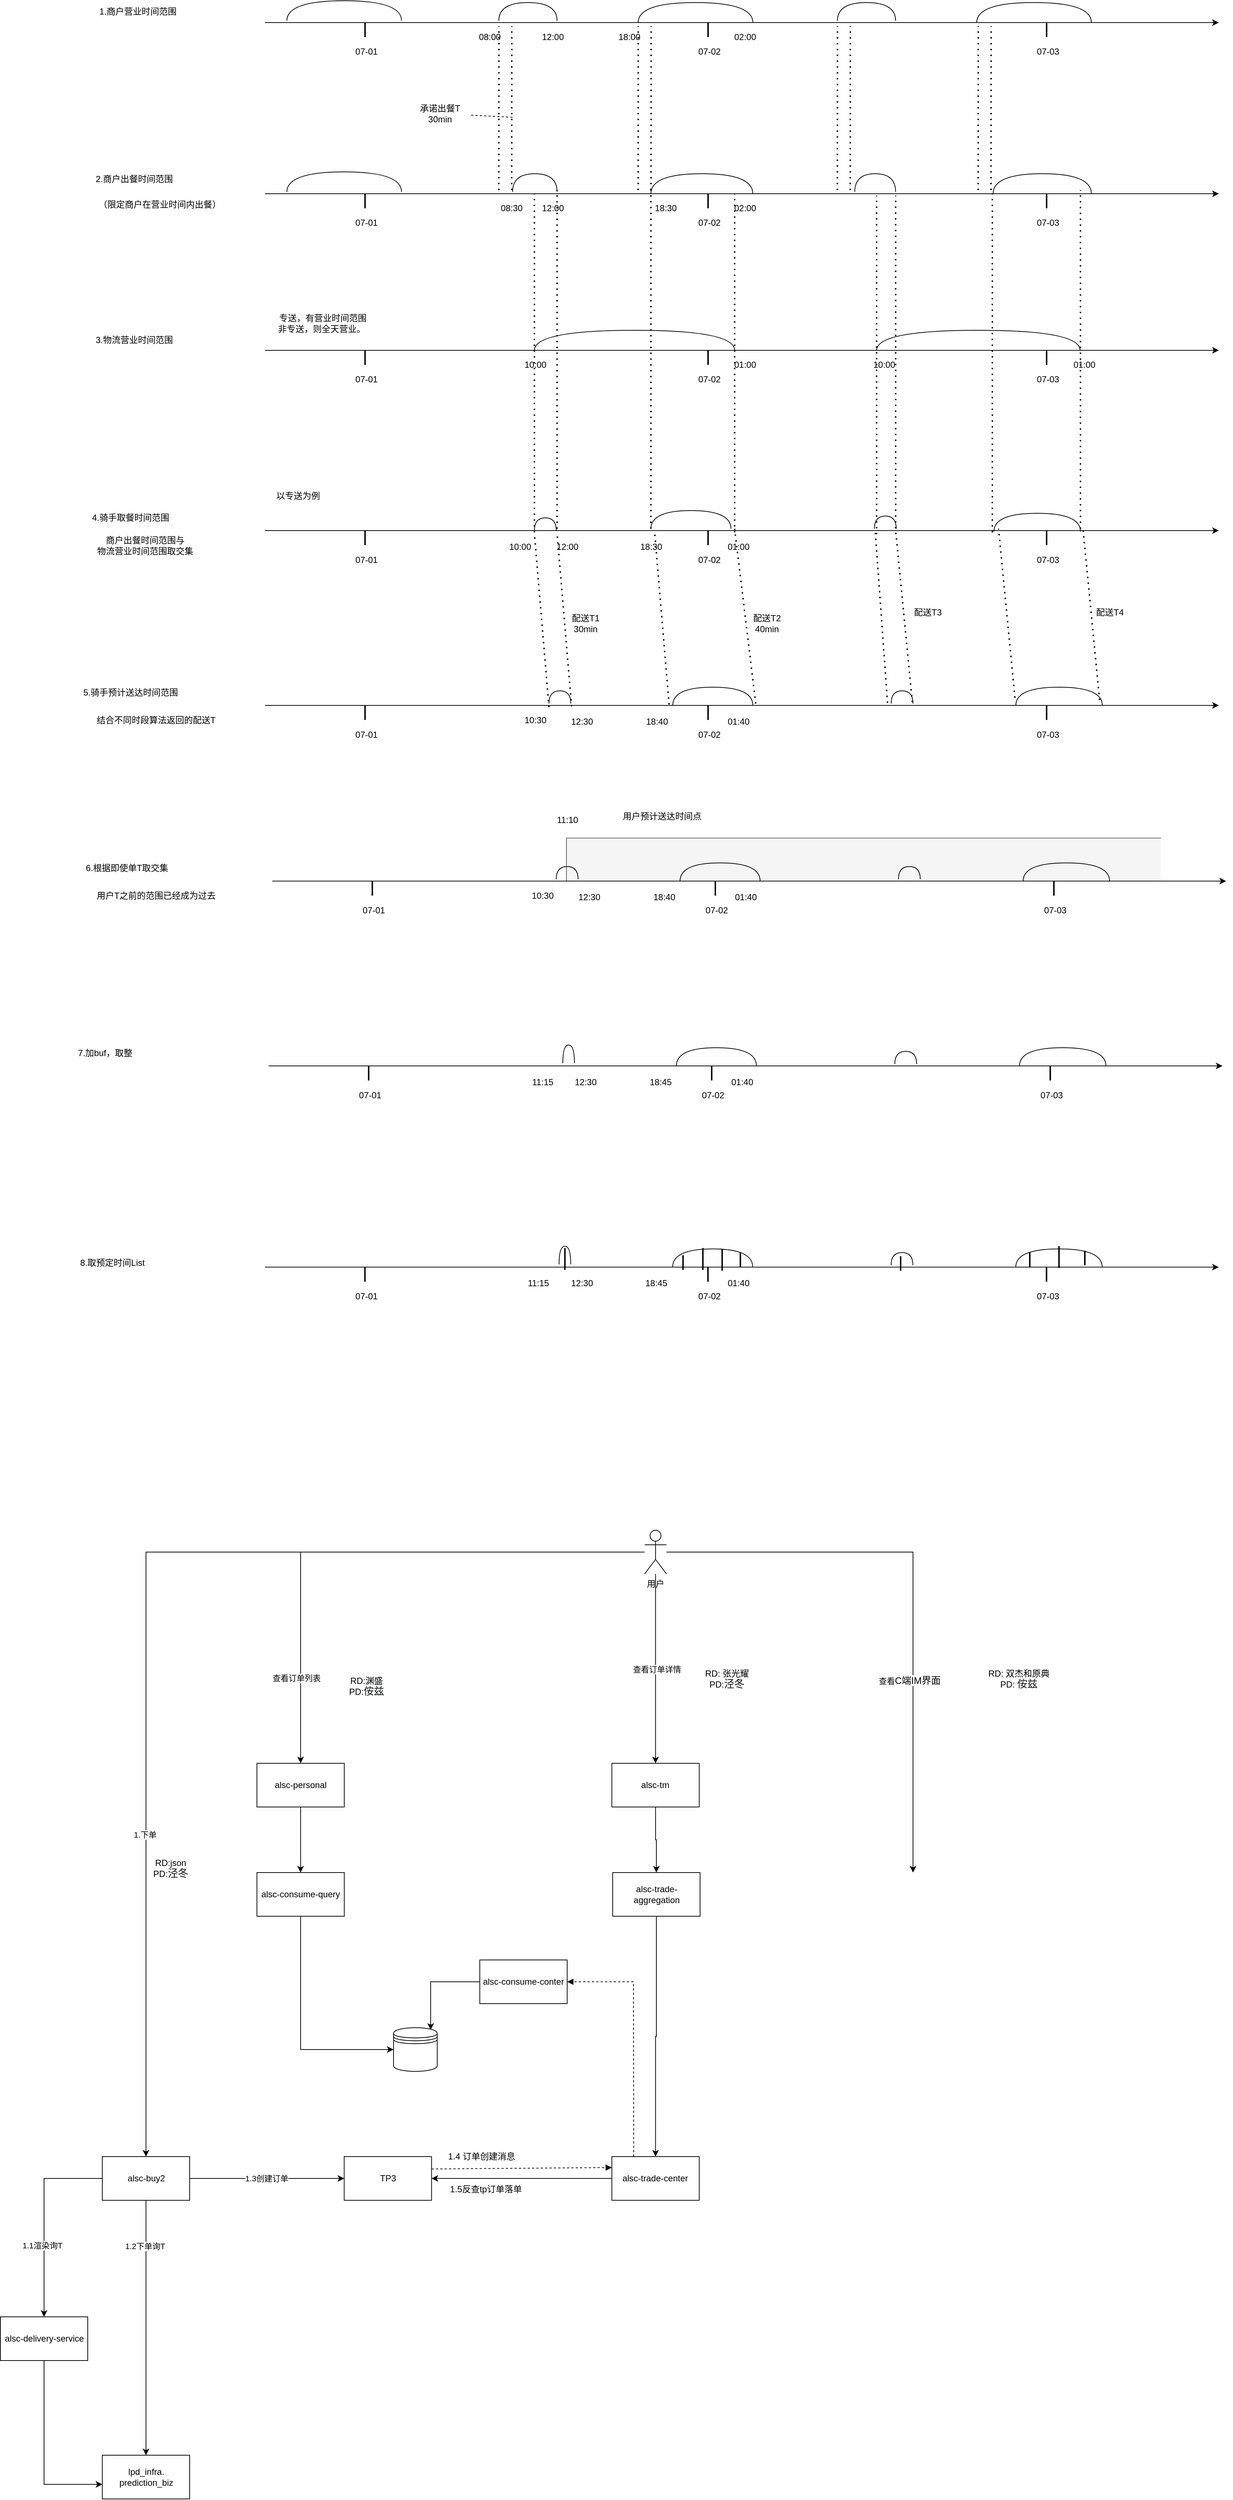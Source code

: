 <mxfile version="20.1.3" type="github">
  <diagram id="dV-8XggYrdHnV9W1wqsp" name="第 1 页">
    <mxGraphModel dx="5432" dy="-10187" grid="1" gridSize="10" guides="1" tooltips="1" connect="1" arrows="1" fold="1" page="1" pageScale="1" pageWidth="827" pageHeight="1169" math="0" shadow="0">
      <root>
        <mxCell id="0" />
        <mxCell id="1" parent="0" />
        <mxCell id="xM2cL--7wDsP8WBkhmkB-135" value="" style="shape=partialRectangle;whiteSpace=wrap;html=1;bottom=0;right=0;fillColor=#f5f5f5;strokeColor=#666666;fontColor=#333333;" parent="1" vertex="1">
          <mxGeometry x="-1356" y="13249.75" width="816" height="59" as="geometry" />
        </mxCell>
        <mxCell id="xM2cL--7wDsP8WBkhmkB-1" value="" style="endArrow=classic;html=1;rounded=0;" parent="1" edge="1">
          <mxGeometry width="50" height="50" relative="1" as="geometry">
            <mxPoint x="-1770.0" y="12130.0" as="sourcePoint" />
            <mxPoint x="-460" y="12130.0" as="targetPoint" />
          </mxGeometry>
        </mxCell>
        <mxCell id="xM2cL--7wDsP8WBkhmkB-2" value="" style="shape=requiredInterface;html=1;verticalLabelPosition=bottom;sketch=0;direction=north;" parent="1" vertex="1">
          <mxGeometry x="-792.5" y="12102.5" width="157.5" height="27.5" as="geometry" />
        </mxCell>
        <mxCell id="xM2cL--7wDsP8WBkhmkB-3" value="" style="shape=requiredInterface;html=1;verticalLabelPosition=bottom;sketch=0;direction=north;" parent="1" vertex="1">
          <mxGeometry x="-983.87" y="12102.5" width="80" height="25" as="geometry" />
        </mxCell>
        <mxCell id="xM2cL--7wDsP8WBkhmkB-4" value="" style="line;strokeWidth=2;direction=south;html=1;" parent="1" vertex="1">
          <mxGeometry x="-701.5" y="12130" width="10" height="20" as="geometry" />
        </mxCell>
        <mxCell id="xM2cL--7wDsP8WBkhmkB-5" value="07-03" style="text;html=1;align=center;verticalAlign=middle;resizable=0;points=[];autosize=1;strokeColor=none;fillColor=none;" parent="1" vertex="1">
          <mxGeometry x="-720" y="12160" width="50" height="20" as="geometry" />
        </mxCell>
        <mxCell id="xM2cL--7wDsP8WBkhmkB-6" value="1.商户营业时间范围" style="text;html=1;align=center;verticalAlign=middle;resizable=0;points=[];autosize=1;strokeColor=none;fillColor=none;" parent="1" vertex="1">
          <mxGeometry x="-2020" y="12105" width="150" height="20" as="geometry" />
        </mxCell>
        <mxCell id="xM2cL--7wDsP8WBkhmkB-7" value="" style="shape=requiredInterface;html=1;verticalLabelPosition=bottom;sketch=0;direction=north;" parent="1" vertex="1">
          <mxGeometry x="-1257.5" y="12102.5" width="157.5" height="27.5" as="geometry" />
        </mxCell>
        <mxCell id="xM2cL--7wDsP8WBkhmkB-8" value="" style="shape=requiredInterface;html=1;verticalLabelPosition=bottom;sketch=0;direction=north;" parent="1" vertex="1">
          <mxGeometry x="-1448.87" y="12102.5" width="80" height="25" as="geometry" />
        </mxCell>
        <mxCell id="xM2cL--7wDsP8WBkhmkB-9" value="" style="line;strokeWidth=2;direction=south;html=1;" parent="1" vertex="1">
          <mxGeometry x="-1166.5" y="12130" width="10" height="20" as="geometry" />
        </mxCell>
        <mxCell id="xM2cL--7wDsP8WBkhmkB-10" value="07-02" style="text;html=1;align=center;verticalAlign=middle;resizable=0;points=[];autosize=1;strokeColor=none;fillColor=none;" parent="1" vertex="1">
          <mxGeometry x="-1185" y="12160" width="50" height="20" as="geometry" />
        </mxCell>
        <mxCell id="xM2cL--7wDsP8WBkhmkB-11" value="" style="line;strokeWidth=2;direction=south;html=1;" parent="1" vertex="1">
          <mxGeometry x="-1637.63" y="12130" width="10" height="20" as="geometry" />
        </mxCell>
        <mxCell id="xM2cL--7wDsP8WBkhmkB-12" value="07-01" style="text;html=1;align=center;verticalAlign=middle;resizable=0;points=[];autosize=1;strokeColor=none;fillColor=none;" parent="1" vertex="1">
          <mxGeometry x="-1656.13" y="12160" width="50" height="20" as="geometry" />
        </mxCell>
        <mxCell id="xM2cL--7wDsP8WBkhmkB-13" value="" style="shape=requiredInterface;html=1;verticalLabelPosition=bottom;sketch=0;direction=north;" parent="1" vertex="1">
          <mxGeometry x="-1740" y="12100" width="157.5" height="27.5" as="geometry" />
        </mxCell>
        <mxCell id="xM2cL--7wDsP8WBkhmkB-14" value="08:00&amp;nbsp;" style="text;html=1;align=center;verticalAlign=middle;resizable=0;points=[];autosize=1;strokeColor=none;fillColor=none;" parent="1" vertex="1">
          <mxGeometry x="-1490" y="12140" width="60" height="20" as="geometry" />
        </mxCell>
        <mxCell id="xM2cL--7wDsP8WBkhmkB-15" value="12:00" style="text;html=1;align=center;verticalAlign=middle;resizable=0;points=[];autosize=1;strokeColor=none;fillColor=none;" parent="1" vertex="1">
          <mxGeometry x="-1400" y="12140" width="50" height="20" as="geometry" />
        </mxCell>
        <mxCell id="xM2cL--7wDsP8WBkhmkB-16" value="18:00" style="text;html=1;align=center;verticalAlign=middle;resizable=0;points=[];autosize=1;strokeColor=none;fillColor=none;" parent="1" vertex="1">
          <mxGeometry x="-1295" y="12140" width="50" height="20" as="geometry" />
        </mxCell>
        <mxCell id="xM2cL--7wDsP8WBkhmkB-17" value="02:00" style="text;html=1;align=center;verticalAlign=middle;resizable=0;points=[];autosize=1;strokeColor=none;fillColor=none;" parent="1" vertex="1">
          <mxGeometry x="-1136.5" y="12140" width="50" height="20" as="geometry" />
        </mxCell>
        <mxCell id="xM2cL--7wDsP8WBkhmkB-18" value="" style="endArrow=classic;html=1;rounded=0;" parent="1" edge="1">
          <mxGeometry width="50" height="50" relative="1" as="geometry">
            <mxPoint x="-1770.0" y="12365.0" as="sourcePoint" />
            <mxPoint x="-460" y="12365.0" as="targetPoint" />
          </mxGeometry>
        </mxCell>
        <mxCell id="xM2cL--7wDsP8WBkhmkB-19" value="" style="shape=requiredInterface;html=1;verticalLabelPosition=bottom;sketch=0;direction=north;" parent="1" vertex="1">
          <mxGeometry x="-770" y="12337.5" width="135" height="27.5" as="geometry" />
        </mxCell>
        <mxCell id="xM2cL--7wDsP8WBkhmkB-20" value="" style="shape=requiredInterface;html=1;verticalLabelPosition=bottom;sketch=0;direction=north;" parent="1" vertex="1">
          <mxGeometry x="-960" y="12337.5" width="56.13" height="25" as="geometry" />
        </mxCell>
        <mxCell id="xM2cL--7wDsP8WBkhmkB-21" value="" style="line;strokeWidth=2;direction=south;html=1;" parent="1" vertex="1">
          <mxGeometry x="-701.5" y="12365" width="10" height="20" as="geometry" />
        </mxCell>
        <mxCell id="xM2cL--7wDsP8WBkhmkB-22" value="07-03" style="text;html=1;align=center;verticalAlign=middle;resizable=0;points=[];autosize=1;strokeColor=none;fillColor=none;" parent="1" vertex="1">
          <mxGeometry x="-720" y="12395" width="50" height="20" as="geometry" />
        </mxCell>
        <mxCell id="xM2cL--7wDsP8WBkhmkB-23" value="2.商户出餐时间范围&lt;br&gt;" style="text;html=1;align=center;verticalAlign=middle;resizable=0;points=[];autosize=1;strokeColor=none;fillColor=none;" parent="1" vertex="1">
          <mxGeometry x="-2025" y="12335" width="150" height="20" as="geometry" />
        </mxCell>
        <mxCell id="xM2cL--7wDsP8WBkhmkB-24" value="" style="shape=requiredInterface;html=1;verticalLabelPosition=bottom;sketch=0;direction=north;" parent="1" vertex="1">
          <mxGeometry x="-1240" y="12337.5" width="140" height="27.5" as="geometry" />
        </mxCell>
        <mxCell id="xM2cL--7wDsP8WBkhmkB-25" value="" style="shape=requiredInterface;html=1;verticalLabelPosition=bottom;sketch=0;direction=north;" parent="1" vertex="1">
          <mxGeometry x="-1430" y="12337.5" width="61.13" height="25" as="geometry" />
        </mxCell>
        <mxCell id="xM2cL--7wDsP8WBkhmkB-26" value="" style="line;strokeWidth=2;direction=south;html=1;" parent="1" vertex="1">
          <mxGeometry x="-1166.5" y="12365" width="10" height="20" as="geometry" />
        </mxCell>
        <mxCell id="xM2cL--7wDsP8WBkhmkB-27" value="07-02" style="text;html=1;align=center;verticalAlign=middle;resizable=0;points=[];autosize=1;strokeColor=none;fillColor=none;" parent="1" vertex="1">
          <mxGeometry x="-1185" y="12395" width="50" height="20" as="geometry" />
        </mxCell>
        <mxCell id="xM2cL--7wDsP8WBkhmkB-28" value="" style="line;strokeWidth=2;direction=south;html=1;" parent="1" vertex="1">
          <mxGeometry x="-1637.63" y="12365" width="10" height="20" as="geometry" />
        </mxCell>
        <mxCell id="xM2cL--7wDsP8WBkhmkB-29" value="07-01" style="text;html=1;align=center;verticalAlign=middle;resizable=0;points=[];autosize=1;strokeColor=none;fillColor=none;" parent="1" vertex="1">
          <mxGeometry x="-1656.13" y="12395" width="50" height="20" as="geometry" />
        </mxCell>
        <mxCell id="xM2cL--7wDsP8WBkhmkB-30" value="" style="shape=requiredInterface;html=1;verticalLabelPosition=bottom;sketch=0;direction=north;" parent="1" vertex="1">
          <mxGeometry x="-1740" y="12335" width="157.5" height="27.5" as="geometry" />
        </mxCell>
        <mxCell id="xM2cL--7wDsP8WBkhmkB-31" value="08:30&amp;nbsp;" style="text;html=1;align=center;verticalAlign=middle;resizable=0;points=[];autosize=1;strokeColor=none;fillColor=none;" parent="1" vertex="1">
          <mxGeometry x="-1460" y="12375" width="60" height="20" as="geometry" />
        </mxCell>
        <mxCell id="xM2cL--7wDsP8WBkhmkB-32" value="12:00" style="text;html=1;align=center;verticalAlign=middle;resizable=0;points=[];autosize=1;strokeColor=none;fillColor=none;" parent="1" vertex="1">
          <mxGeometry x="-1400" y="12375" width="50" height="20" as="geometry" />
        </mxCell>
        <mxCell id="xM2cL--7wDsP8WBkhmkB-33" value="18:30" style="text;html=1;align=center;verticalAlign=middle;resizable=0;points=[];autosize=1;strokeColor=none;fillColor=none;" parent="1" vertex="1">
          <mxGeometry x="-1245" y="12375" width="50" height="20" as="geometry" />
        </mxCell>
        <mxCell id="xM2cL--7wDsP8WBkhmkB-34" value="02:00" style="text;html=1;align=center;verticalAlign=middle;resizable=0;points=[];autosize=1;strokeColor=none;fillColor=none;" parent="1" vertex="1">
          <mxGeometry x="-1136.5" y="12375" width="50" height="20" as="geometry" />
        </mxCell>
        <mxCell id="xM2cL--7wDsP8WBkhmkB-35" value="" style="endArrow=none;dashed=1;html=1;dashPattern=1 3;strokeWidth=2;rounded=0;" parent="1" edge="1">
          <mxGeometry width="50" height="50" relative="1" as="geometry">
            <mxPoint x="-1257.5" y="12360.0" as="sourcePoint" />
            <mxPoint x="-1257.37" y="12135.0" as="targetPoint" />
          </mxGeometry>
        </mxCell>
        <mxCell id="xM2cL--7wDsP8WBkhmkB-36" value="" style="endArrow=none;dashed=1;html=1;dashPattern=1 3;strokeWidth=2;rounded=0;" parent="1" edge="1">
          <mxGeometry width="50" height="50" relative="1" as="geometry">
            <mxPoint x="-1239.83" y="12360.0" as="sourcePoint" />
            <mxPoint x="-1239.7" y="12135.0" as="targetPoint" />
          </mxGeometry>
        </mxCell>
        <mxCell id="xM2cL--7wDsP8WBkhmkB-37" value="" style="endArrow=none;dashed=1;html=1;dashPattern=1 3;strokeWidth=2;rounded=0;" parent="1" edge="1">
          <mxGeometry width="50" height="50" relative="1" as="geometry">
            <mxPoint x="-1448.87" y="12360.0" as="sourcePoint" />
            <mxPoint x="-1448.74" y="12135.0" as="targetPoint" />
          </mxGeometry>
        </mxCell>
        <mxCell id="xM2cL--7wDsP8WBkhmkB-38" value="" style="endArrow=none;dashed=1;html=1;dashPattern=1 3;strokeWidth=2;rounded=0;" parent="1" edge="1">
          <mxGeometry width="50" height="50" relative="1" as="geometry">
            <mxPoint x="-1431.2" y="12360.0" as="sourcePoint" />
            <mxPoint x="-1431.07" y="12135.0" as="targetPoint" />
          </mxGeometry>
        </mxCell>
        <mxCell id="xM2cL--7wDsP8WBkhmkB-39" value="" style="endArrow=none;dashed=1;html=1;dashPattern=1 3;strokeWidth=2;rounded=0;" parent="1" edge="1">
          <mxGeometry width="50" height="50" relative="1" as="geometry">
            <mxPoint x="-983.87" y="12360.0" as="sourcePoint" />
            <mxPoint x="-983.74" y="12135.0" as="targetPoint" />
          </mxGeometry>
        </mxCell>
        <mxCell id="xM2cL--7wDsP8WBkhmkB-40" value="" style="endArrow=none;dashed=1;html=1;dashPattern=1 3;strokeWidth=2;rounded=0;" parent="1" edge="1">
          <mxGeometry width="50" height="50" relative="1" as="geometry">
            <mxPoint x="-966.2" y="12360.0" as="sourcePoint" />
            <mxPoint x="-966.07" y="12135.0" as="targetPoint" />
          </mxGeometry>
        </mxCell>
        <mxCell id="xM2cL--7wDsP8WBkhmkB-41" value="" style="endArrow=none;dashed=1;html=1;dashPattern=1 3;strokeWidth=2;rounded=0;" parent="1" edge="1">
          <mxGeometry width="50" height="50" relative="1" as="geometry">
            <mxPoint x="-790.5" y="12360.0" as="sourcePoint" />
            <mxPoint x="-790.37" y="12135.0" as="targetPoint" />
          </mxGeometry>
        </mxCell>
        <mxCell id="xM2cL--7wDsP8WBkhmkB-42" value="" style="endArrow=none;dashed=1;html=1;dashPattern=1 3;strokeWidth=2;rounded=0;" parent="1" edge="1">
          <mxGeometry width="50" height="50" relative="1" as="geometry">
            <mxPoint x="-772.83" y="12360.0" as="sourcePoint" />
            <mxPoint x="-772.7" y="12135.0" as="targetPoint" />
          </mxGeometry>
        </mxCell>
        <mxCell id="xM2cL--7wDsP8WBkhmkB-43" value="承诺出餐T&lt;br&gt;30min" style="text;html=1;align=center;verticalAlign=middle;resizable=0;points=[];autosize=1;strokeColor=none;fillColor=none;" parent="1" vertex="1">
          <mxGeometry x="-1570" y="12240" width="80" height="30" as="geometry" />
        </mxCell>
        <mxCell id="xM2cL--7wDsP8WBkhmkB-44" value="" style="endArrow=none;dashed=1;html=1;rounded=0;" parent="1" target="xM2cL--7wDsP8WBkhmkB-43" edge="1">
          <mxGeometry width="50" height="50" relative="1" as="geometry">
            <mxPoint x="-1430" y="12260.0" as="sourcePoint" />
            <mxPoint x="-1310" y="11930" as="targetPoint" />
          </mxGeometry>
        </mxCell>
        <mxCell id="xM2cL--7wDsP8WBkhmkB-45" value="" style="endArrow=classic;html=1;rounded=0;" parent="1" edge="1">
          <mxGeometry width="50" height="50" relative="1" as="geometry">
            <mxPoint x="-1770.0" y="12580.0" as="sourcePoint" />
            <mxPoint x="-460" y="12580.0" as="targetPoint" />
          </mxGeometry>
        </mxCell>
        <mxCell id="xM2cL--7wDsP8WBkhmkB-46" value="" style="shape=requiredInterface;html=1;verticalLabelPosition=bottom;sketch=0;direction=north;" parent="1" vertex="1">
          <mxGeometry x="-1400" y="12552.5" width="275" height="27.5" as="geometry" />
        </mxCell>
        <mxCell id="xM2cL--7wDsP8WBkhmkB-47" value="" style="line;strokeWidth=2;direction=south;html=1;" parent="1" vertex="1">
          <mxGeometry x="-701.5" y="12580" width="10" height="20" as="geometry" />
        </mxCell>
        <mxCell id="xM2cL--7wDsP8WBkhmkB-48" value="07-03" style="text;html=1;align=center;verticalAlign=middle;resizable=0;points=[];autosize=1;strokeColor=none;fillColor=none;" parent="1" vertex="1">
          <mxGeometry x="-720" y="12610" width="50" height="20" as="geometry" />
        </mxCell>
        <mxCell id="xM2cL--7wDsP8WBkhmkB-49" value="3.物流营业时间范围" style="text;html=1;align=center;verticalAlign=middle;resizable=0;points=[];autosize=1;strokeColor=none;fillColor=none;" parent="1" vertex="1">
          <mxGeometry x="-2025" y="12556.25" width="150" height="20" as="geometry" />
        </mxCell>
        <mxCell id="xM2cL--7wDsP8WBkhmkB-50" value="" style="line;strokeWidth=2;direction=south;html=1;" parent="1" vertex="1">
          <mxGeometry x="-1166.5" y="12580" width="10" height="20" as="geometry" />
        </mxCell>
        <mxCell id="xM2cL--7wDsP8WBkhmkB-51" value="07-02" style="text;html=1;align=center;verticalAlign=middle;resizable=0;points=[];autosize=1;strokeColor=none;fillColor=none;" parent="1" vertex="1">
          <mxGeometry x="-1185" y="12610" width="50" height="20" as="geometry" />
        </mxCell>
        <mxCell id="xM2cL--7wDsP8WBkhmkB-52" value="" style="line;strokeWidth=2;direction=south;html=1;" parent="1" vertex="1">
          <mxGeometry x="-1637.63" y="12580" width="10" height="20" as="geometry" />
        </mxCell>
        <mxCell id="xM2cL--7wDsP8WBkhmkB-53" value="07-01" style="text;html=1;align=center;verticalAlign=middle;resizable=0;points=[];autosize=1;strokeColor=none;fillColor=none;" parent="1" vertex="1">
          <mxGeometry x="-1656.13" y="12610" width="50" height="20" as="geometry" />
        </mxCell>
        <mxCell id="xM2cL--7wDsP8WBkhmkB-54" value="10:00" style="text;html=1;align=center;verticalAlign=middle;resizable=0;points=[];autosize=1;strokeColor=none;fillColor=none;" parent="1" vertex="1">
          <mxGeometry x="-1424.43" y="12590" width="50" height="20" as="geometry" />
        </mxCell>
        <mxCell id="xM2cL--7wDsP8WBkhmkB-55" value="01:00" style="text;html=1;align=center;verticalAlign=middle;resizable=0;points=[];autosize=1;strokeColor=none;fillColor=none;" parent="1" vertex="1">
          <mxGeometry x="-1136.5" y="12590" width="50" height="20" as="geometry" />
        </mxCell>
        <mxCell id="xM2cL--7wDsP8WBkhmkB-56" value="" style="shape=requiredInterface;html=1;verticalLabelPosition=bottom;sketch=0;direction=north;" parent="1" vertex="1">
          <mxGeometry x="-930" y="12552.5" width="279.5" height="27.5" as="geometry" />
        </mxCell>
        <mxCell id="xM2cL--7wDsP8WBkhmkB-57" value="10:00" style="text;html=1;align=center;verticalAlign=middle;resizable=0;points=[];autosize=1;strokeColor=none;fillColor=none;" parent="1" vertex="1">
          <mxGeometry x="-945" y="12590" width="50" height="20" as="geometry" />
        </mxCell>
        <mxCell id="xM2cL--7wDsP8WBkhmkB-58" value="01:00" style="text;html=1;align=center;verticalAlign=middle;resizable=0;points=[];autosize=1;strokeColor=none;fillColor=none;" parent="1" vertex="1">
          <mxGeometry x="-670" y="12590" width="50" height="20" as="geometry" />
        </mxCell>
        <mxCell id="xM2cL--7wDsP8WBkhmkB-59" value="专送，有营业时间范围&lt;br&gt;非专送，则全天营业。&amp;nbsp;" style="text;html=1;align=center;verticalAlign=middle;resizable=0;points=[];autosize=1;strokeColor=none;fillColor=none;" parent="1" vertex="1">
          <mxGeometry x="-1776.13" y="12527.5" width="170" height="30" as="geometry" />
        </mxCell>
        <mxCell id="xM2cL--7wDsP8WBkhmkB-60" value="" style="endArrow=classic;html=1;rounded=0;" parent="1" edge="1">
          <mxGeometry width="50" height="50" relative="1" as="geometry">
            <mxPoint x="-1770.0" y="12827.5" as="sourcePoint" />
            <mxPoint x="-460" y="12827.5" as="targetPoint" />
          </mxGeometry>
        </mxCell>
        <mxCell id="xM2cL--7wDsP8WBkhmkB-61" value="" style="line;strokeWidth=2;direction=south;html=1;" parent="1" vertex="1">
          <mxGeometry x="-701.5" y="12827.5" width="10" height="20" as="geometry" />
        </mxCell>
        <mxCell id="xM2cL--7wDsP8WBkhmkB-62" value="07-03" style="text;html=1;align=center;verticalAlign=middle;resizable=0;points=[];autosize=1;strokeColor=none;fillColor=none;" parent="1" vertex="1">
          <mxGeometry x="-720" y="12857.5" width="50" height="20" as="geometry" />
        </mxCell>
        <mxCell id="xM2cL--7wDsP8WBkhmkB-63" value="" style="line;strokeWidth=2;direction=south;html=1;" parent="1" vertex="1">
          <mxGeometry x="-1166.5" y="12827.5" width="10" height="20" as="geometry" />
        </mxCell>
        <mxCell id="xM2cL--7wDsP8WBkhmkB-64" value="07-02" style="text;html=1;align=center;verticalAlign=middle;resizable=0;points=[];autosize=1;strokeColor=none;fillColor=none;" parent="1" vertex="1">
          <mxGeometry x="-1185" y="12857.5" width="50" height="20" as="geometry" />
        </mxCell>
        <mxCell id="xM2cL--7wDsP8WBkhmkB-65" value="" style="line;strokeWidth=2;direction=south;html=1;" parent="1" vertex="1">
          <mxGeometry x="-1637.63" y="12827.5" width="10" height="20" as="geometry" />
        </mxCell>
        <mxCell id="xM2cL--7wDsP8WBkhmkB-66" value="07-01" style="text;html=1;align=center;verticalAlign=middle;resizable=0;points=[];autosize=1;strokeColor=none;fillColor=none;" parent="1" vertex="1">
          <mxGeometry x="-1656.13" y="12857.5" width="50" height="20" as="geometry" />
        </mxCell>
        <mxCell id="xM2cL--7wDsP8WBkhmkB-67" value="4.骑手取餐时间范围" style="text;html=1;align=center;verticalAlign=middle;resizable=0;points=[];autosize=1;strokeColor=none;fillColor=none;" parent="1" vertex="1">
          <mxGeometry x="-2030" y="12800" width="150" height="20" as="geometry" />
        </mxCell>
        <mxCell id="xM2cL--7wDsP8WBkhmkB-68" value="（限定商户在营业时间内出餐）" style="text;html=1;align=center;verticalAlign=middle;resizable=0;points=[];autosize=1;strokeColor=none;fillColor=none;" parent="1" vertex="1">
          <mxGeometry x="-2030" y="12370" width="230" height="20" as="geometry" />
        </mxCell>
        <mxCell id="xM2cL--7wDsP8WBkhmkB-69" value="以专送为例" style="text;html=1;align=center;verticalAlign=middle;resizable=0;points=[];autosize=1;strokeColor=none;fillColor=none;" parent="1" vertex="1">
          <mxGeometry x="-1770.13" y="12770" width="90" height="20" as="geometry" />
        </mxCell>
        <mxCell id="xM2cL--7wDsP8WBkhmkB-70" value="" style="endArrow=none;dashed=1;html=1;dashPattern=1 3;strokeWidth=2;rounded=0;" parent="1" edge="1">
          <mxGeometry width="50" height="50" relative="1" as="geometry">
            <mxPoint x="-1400" y="12830.0" as="sourcePoint" />
            <mxPoint x="-1400" y="12365.0" as="targetPoint" />
          </mxGeometry>
        </mxCell>
        <mxCell id="xM2cL--7wDsP8WBkhmkB-71" value="" style="endArrow=none;dashed=1;html=1;dashPattern=1 3;strokeWidth=2;rounded=0;" parent="1" edge="1">
          <mxGeometry width="50" height="50" relative="1" as="geometry">
            <mxPoint x="-1368.87" y="12825.0" as="sourcePoint" />
            <mxPoint x="-1368.87" y="12360.0" as="targetPoint" />
          </mxGeometry>
        </mxCell>
        <mxCell id="xM2cL--7wDsP8WBkhmkB-72" value="" style="endArrow=none;dashed=1;html=1;dashPattern=1 3;strokeWidth=2;rounded=0;" parent="1" edge="1">
          <mxGeometry width="50" height="50" relative="1" as="geometry">
            <mxPoint x="-1240" y="12825.0" as="sourcePoint" />
            <mxPoint x="-1240" y="12360.0" as="targetPoint" />
          </mxGeometry>
        </mxCell>
        <mxCell id="xM2cL--7wDsP8WBkhmkB-73" value="" style="endArrow=none;dashed=1;html=1;dashPattern=1 3;strokeWidth=2;rounded=0;" parent="1" edge="1">
          <mxGeometry width="50" height="50" relative="1" as="geometry">
            <mxPoint x="-1125" y="12830.0" as="sourcePoint" />
            <mxPoint x="-1125" y="12365.0" as="targetPoint" />
          </mxGeometry>
        </mxCell>
        <mxCell id="xM2cL--7wDsP8WBkhmkB-74" value="" style="endArrow=none;dashed=1;html=1;dashPattern=1 3;strokeWidth=2;rounded=0;" parent="1" edge="1">
          <mxGeometry width="50" height="50" relative="1" as="geometry">
            <mxPoint x="-930" y="12832.5" as="sourcePoint" />
            <mxPoint x="-930" y="12367.5" as="targetPoint" />
          </mxGeometry>
        </mxCell>
        <mxCell id="xM2cL--7wDsP8WBkhmkB-75" value="" style="endArrow=none;dashed=1;html=1;dashPattern=1 3;strokeWidth=2;rounded=0;" parent="1" edge="1">
          <mxGeometry width="50" height="50" relative="1" as="geometry">
            <mxPoint x="-903.87" y="12832.5" as="sourcePoint" />
            <mxPoint x="-903.87" y="12367.5" as="targetPoint" />
          </mxGeometry>
        </mxCell>
        <mxCell id="xM2cL--7wDsP8WBkhmkB-76" value="" style="endArrow=none;dashed=1;html=1;dashPattern=1 3;strokeWidth=2;rounded=0;" parent="1" edge="1">
          <mxGeometry width="50" height="50" relative="1" as="geometry">
            <mxPoint x="-771" y="12830.0" as="sourcePoint" />
            <mxPoint x="-771" y="12365.0" as="targetPoint" />
          </mxGeometry>
        </mxCell>
        <mxCell id="xM2cL--7wDsP8WBkhmkB-77" value="" style="endArrow=none;dashed=1;html=1;dashPattern=1 3;strokeWidth=2;rounded=0;" parent="1" edge="1">
          <mxGeometry width="50" height="50" relative="1" as="geometry">
            <mxPoint x="-650" y="12825.0" as="sourcePoint" />
            <mxPoint x="-650" y="12360.0" as="targetPoint" />
          </mxGeometry>
        </mxCell>
        <mxCell id="xM2cL--7wDsP8WBkhmkB-78" value="商户出餐时间范围与&lt;br&gt;物流营业时间范围取交集" style="text;html=1;align=center;verticalAlign=middle;resizable=0;points=[];autosize=1;strokeColor=none;fillColor=none;" parent="1" vertex="1">
          <mxGeometry x="-2025" y="12832.5" width="180" height="30" as="geometry" />
        </mxCell>
        <mxCell id="xM2cL--7wDsP8WBkhmkB-79" value="" style="shape=requiredInterface;html=1;verticalLabelPosition=bottom;sketch=0;direction=north;" parent="1" vertex="1">
          <mxGeometry x="-1400" y="12810" width="30" height="17.5" as="geometry" />
        </mxCell>
        <mxCell id="xM2cL--7wDsP8WBkhmkB-80" value="" style="shape=requiredInterface;html=1;verticalLabelPosition=bottom;sketch=0;direction=north;" parent="1" vertex="1">
          <mxGeometry x="-1240" y="12800" width="110" height="25" as="geometry" />
        </mxCell>
        <mxCell id="xM2cL--7wDsP8WBkhmkB-81" value="" style="shape=requiredInterface;html=1;verticalLabelPosition=bottom;sketch=0;direction=north;" parent="1" vertex="1">
          <mxGeometry x="-933" y="12807.5" width="30" height="17.5" as="geometry" />
        </mxCell>
        <mxCell id="xM2cL--7wDsP8WBkhmkB-82" value="" style="shape=requiredInterface;html=1;verticalLabelPosition=bottom;sketch=0;direction=north;" parent="1" vertex="1">
          <mxGeometry x="-768.75" y="12803.75" width="118.75" height="25" as="geometry" />
        </mxCell>
        <mxCell id="xM2cL--7wDsP8WBkhmkB-83" value="10:00" style="text;html=1;align=center;verticalAlign=middle;resizable=0;points=[];autosize=1;strokeColor=none;fillColor=none;" parent="1" vertex="1">
          <mxGeometry x="-1445" y="12840" width="50" height="20" as="geometry" />
        </mxCell>
        <mxCell id="xM2cL--7wDsP8WBkhmkB-84" value="12:00" style="text;html=1;align=center;verticalAlign=middle;resizable=0;points=[];autosize=1;strokeColor=none;fillColor=none;" parent="1" vertex="1">
          <mxGeometry x="-1380" y="12840" width="50" height="20" as="geometry" />
        </mxCell>
        <mxCell id="xM2cL--7wDsP8WBkhmkB-85" value="18:30" style="text;html=1;align=center;verticalAlign=middle;resizable=0;points=[];autosize=1;strokeColor=none;fillColor=none;" parent="1" vertex="1">
          <mxGeometry x="-1265" y="12840" width="50" height="20" as="geometry" />
        </mxCell>
        <mxCell id="xM2cL--7wDsP8WBkhmkB-86" value="01:00" style="text;html=1;align=center;verticalAlign=middle;resizable=0;points=[];autosize=1;strokeColor=none;fillColor=none;" parent="1" vertex="1">
          <mxGeometry x="-1145" y="12840" width="50" height="20" as="geometry" />
        </mxCell>
        <mxCell id="xM2cL--7wDsP8WBkhmkB-87" value="" style="endArrow=classic;html=1;rounded=0;" parent="1" edge="1">
          <mxGeometry width="50" height="50" relative="1" as="geometry">
            <mxPoint x="-1770.0" y="13067.5" as="sourcePoint" />
            <mxPoint x="-460" y="13067.5" as="targetPoint" />
          </mxGeometry>
        </mxCell>
        <mxCell id="xM2cL--7wDsP8WBkhmkB-88" value="" style="line;strokeWidth=2;direction=south;html=1;" parent="1" vertex="1">
          <mxGeometry x="-701.5" y="13067.5" width="10" height="20" as="geometry" />
        </mxCell>
        <mxCell id="xM2cL--7wDsP8WBkhmkB-89" value="07-03" style="text;html=1;align=center;verticalAlign=middle;resizable=0;points=[];autosize=1;strokeColor=none;fillColor=none;" parent="1" vertex="1">
          <mxGeometry x="-720" y="13097.5" width="50" height="20" as="geometry" />
        </mxCell>
        <mxCell id="xM2cL--7wDsP8WBkhmkB-90" value="" style="line;strokeWidth=2;direction=south;html=1;" parent="1" vertex="1">
          <mxGeometry x="-1166.5" y="13067.5" width="10" height="20" as="geometry" />
        </mxCell>
        <mxCell id="xM2cL--7wDsP8WBkhmkB-91" value="07-02" style="text;html=1;align=center;verticalAlign=middle;resizable=0;points=[];autosize=1;strokeColor=none;fillColor=none;" parent="1" vertex="1">
          <mxGeometry x="-1185" y="13097.5" width="50" height="20" as="geometry" />
        </mxCell>
        <mxCell id="xM2cL--7wDsP8WBkhmkB-92" value="" style="line;strokeWidth=2;direction=south;html=1;" parent="1" vertex="1">
          <mxGeometry x="-1637.63" y="13067.5" width="10" height="20" as="geometry" />
        </mxCell>
        <mxCell id="xM2cL--7wDsP8WBkhmkB-93" value="07-01" style="text;html=1;align=center;verticalAlign=middle;resizable=0;points=[];autosize=1;strokeColor=none;fillColor=none;" parent="1" vertex="1">
          <mxGeometry x="-1656.13" y="13097.5" width="50" height="20" as="geometry" />
        </mxCell>
        <mxCell id="xM2cL--7wDsP8WBkhmkB-94" value="5.骑手预计送达时间范围" style="text;html=1;align=center;verticalAlign=middle;resizable=0;points=[];autosize=1;strokeColor=none;fillColor=none;" parent="1" vertex="1">
          <mxGeometry x="-2045" y="13040" width="180" height="20" as="geometry" />
        </mxCell>
        <mxCell id="xM2cL--7wDsP8WBkhmkB-95" value="结合不同时段算法返回的配送T" style="text;html=1;align=center;verticalAlign=middle;resizable=0;points=[];autosize=1;strokeColor=none;fillColor=none;" parent="1" vertex="1">
          <mxGeometry x="-2030" y="13077.5" width="220" height="20" as="geometry" />
        </mxCell>
        <mxCell id="xM2cL--7wDsP8WBkhmkB-96" value="" style="shape=requiredInterface;html=1;verticalLabelPosition=bottom;sketch=0;direction=north;" parent="1" vertex="1">
          <mxGeometry x="-1380" y="13047.5" width="30" height="17.5" as="geometry" />
        </mxCell>
        <mxCell id="xM2cL--7wDsP8WBkhmkB-97" value="" style="shape=requiredInterface;html=1;verticalLabelPosition=bottom;sketch=0;direction=north;" parent="1" vertex="1">
          <mxGeometry x="-1210" y="13042.5" width="110" height="25" as="geometry" />
        </mxCell>
        <mxCell id="xM2cL--7wDsP8WBkhmkB-98" value="" style="shape=requiredInterface;html=1;verticalLabelPosition=bottom;sketch=0;direction=north;" parent="1" vertex="1">
          <mxGeometry x="-910" y="13047.5" width="30" height="17.5" as="geometry" />
        </mxCell>
        <mxCell id="xM2cL--7wDsP8WBkhmkB-99" value="" style="shape=requiredInterface;html=1;verticalLabelPosition=bottom;sketch=0;direction=north;" parent="1" vertex="1">
          <mxGeometry x="-738.75" y="13042.5" width="118.75" height="25" as="geometry" />
        </mxCell>
        <mxCell id="xM2cL--7wDsP8WBkhmkB-100" value="10:30" style="text;html=1;align=center;verticalAlign=middle;resizable=0;points=[];autosize=1;strokeColor=none;fillColor=none;" parent="1" vertex="1">
          <mxGeometry x="-1424.43" y="13077.5" width="50" height="20" as="geometry" />
        </mxCell>
        <mxCell id="xM2cL--7wDsP8WBkhmkB-101" value="12:30" style="text;html=1;align=center;verticalAlign=middle;resizable=0;points=[];autosize=1;strokeColor=none;fillColor=none;" parent="1" vertex="1">
          <mxGeometry x="-1360" y="13080" width="50" height="20" as="geometry" />
        </mxCell>
        <mxCell id="xM2cL--7wDsP8WBkhmkB-102" value="18:40" style="text;html=1;align=center;verticalAlign=middle;resizable=0;points=[];autosize=1;strokeColor=none;fillColor=none;" parent="1" vertex="1">
          <mxGeometry x="-1257.5" y="13080" width="50" height="20" as="geometry" />
        </mxCell>
        <mxCell id="xM2cL--7wDsP8WBkhmkB-103" value="01:40" style="text;html=1;align=center;verticalAlign=middle;resizable=0;points=[];autosize=1;strokeColor=none;fillColor=none;" parent="1" vertex="1">
          <mxGeometry x="-1145" y="13080" width="50" height="20" as="geometry" />
        </mxCell>
        <mxCell id="xM2cL--7wDsP8WBkhmkB-104" value="" style="endArrow=none;dashed=1;html=1;dashPattern=1 3;strokeWidth=2;rounded=0;" parent="1" edge="1">
          <mxGeometry width="50" height="50" relative="1" as="geometry">
            <mxPoint x="-1380" y="13070.0" as="sourcePoint" />
            <mxPoint x="-1399.93" y="12832.5" as="targetPoint" />
          </mxGeometry>
        </mxCell>
        <mxCell id="xM2cL--7wDsP8WBkhmkB-105" value="配送T1&lt;br&gt;30min" style="text;html=1;align=center;verticalAlign=middle;resizable=0;points=[];autosize=1;strokeColor=none;fillColor=none;" parent="1" vertex="1">
          <mxGeometry x="-1360" y="12940" width="60" height="30" as="geometry" />
        </mxCell>
        <mxCell id="xM2cL--7wDsP8WBkhmkB-106" value="" style="endArrow=none;dashed=1;html=1;dashPattern=1 3;strokeWidth=2;rounded=0;" parent="1" edge="1">
          <mxGeometry width="50" height="50" relative="1" as="geometry">
            <mxPoint x="-1348.94" y="13068.75" as="sourcePoint" />
            <mxPoint x="-1368.87" y="12831.25" as="targetPoint" />
          </mxGeometry>
        </mxCell>
        <mxCell id="xM2cL--7wDsP8WBkhmkB-107" style="edgeStyle=orthogonalEdgeStyle;rounded=0;orthogonalLoop=1;jettySize=auto;html=1;exitX=0;exitY=0.5;exitDx=0;exitDy=0;exitPerimeter=0;" parent="1" source="xM2cL--7wDsP8WBkhmkB-98" target="xM2cL--7wDsP8WBkhmkB-98" edge="1">
          <mxGeometry relative="1" as="geometry" />
        </mxCell>
        <mxCell id="xM2cL--7wDsP8WBkhmkB-108" value="" style="endArrow=none;dashed=1;html=1;dashPattern=1 3;strokeWidth=2;rounded=0;" parent="1" edge="1">
          <mxGeometry width="50" height="50" relative="1" as="geometry">
            <mxPoint x="-1215" y="13066.25" as="sourcePoint" />
            <mxPoint x="-1234.93" y="12828.75" as="targetPoint" />
          </mxGeometry>
        </mxCell>
        <mxCell id="xM2cL--7wDsP8WBkhmkB-109" value="" style="endArrow=none;dashed=1;html=1;dashPattern=1 3;strokeWidth=2;rounded=0;exitX=0.1;exitY=1.036;exitDx=0;exitDy=0;exitPerimeter=0;" parent="1" source="xM2cL--7wDsP8WBkhmkB-97" edge="1">
          <mxGeometry width="50" height="50" relative="1" as="geometry">
            <mxPoint x="-1105.07" y="13062.5" as="sourcePoint" />
            <mxPoint x="-1125" y="12825.0" as="targetPoint" />
          </mxGeometry>
        </mxCell>
        <mxCell id="xM2cL--7wDsP8WBkhmkB-110" value="配送T2 &lt;br&gt;40min" style="text;html=1;align=center;verticalAlign=middle;resizable=0;points=[];autosize=1;strokeColor=none;fillColor=none;" parent="1" vertex="1">
          <mxGeometry x="-1111.5" y="12940" width="60" height="30" as="geometry" />
        </mxCell>
        <mxCell id="xM2cL--7wDsP8WBkhmkB-111" value="" style="endArrow=none;dashed=1;html=1;dashPattern=1 3;strokeWidth=2;rounded=0;exitX=0.057;exitY=-0.167;exitDx=0;exitDy=0;exitPerimeter=0;" parent="1" source="xM2cL--7wDsP8WBkhmkB-98" edge="1">
          <mxGeometry width="50" height="50" relative="1" as="geometry">
            <mxPoint x="-903.0" y="13067.5" as="sourcePoint" />
            <mxPoint x="-931.96" y="12827.5" as="targetPoint" />
          </mxGeometry>
        </mxCell>
        <mxCell id="xM2cL--7wDsP8WBkhmkB-112" value="" style="endArrow=none;dashed=1;html=1;dashPattern=1 3;strokeWidth=2;rounded=0;exitX=0.114;exitY=0.967;exitDx=0;exitDy=0;exitPerimeter=0;" parent="1" source="xM2cL--7wDsP8WBkhmkB-98" edge="1">
          <mxGeometry width="50" height="50" relative="1" as="geometry">
            <mxPoint x="-886.52" y="13067.503" as="sourcePoint" />
            <mxPoint x="-903.47" y="12831" as="targetPoint" />
          </mxGeometry>
        </mxCell>
        <mxCell id="xM2cL--7wDsP8WBkhmkB-113" value="" style="endArrow=none;dashed=1;html=1;dashPattern=1 3;strokeWidth=2;rounded=0;exitX=0.114;exitY=0.967;exitDx=0;exitDy=0;exitPerimeter=0;" parent="1" edge="1">
          <mxGeometry width="50" height="50" relative="1" as="geometry">
            <mxPoint x="-740" y="13057.005" as="sourcePoint" />
            <mxPoint x="-762.48" y="12825.0" as="targetPoint" />
          </mxGeometry>
        </mxCell>
        <mxCell id="xM2cL--7wDsP8WBkhmkB-114" value="" style="endArrow=none;dashed=1;html=1;dashPattern=1 3;strokeWidth=2;rounded=0;exitX=0.114;exitY=0.967;exitDx=0;exitDy=0;exitPerimeter=0;" parent="1" edge="1">
          <mxGeometry width="50" height="50" relative="1" as="geometry">
            <mxPoint x="-623.75" y="13060.005" as="sourcePoint" />
            <mxPoint x="-646.23" y="12828" as="targetPoint" />
          </mxGeometry>
        </mxCell>
        <mxCell id="xM2cL--7wDsP8WBkhmkB-115" value="配送T3" style="text;html=1;align=center;verticalAlign=middle;resizable=0;points=[];autosize=1;strokeColor=none;fillColor=none;" parent="1" vertex="1">
          <mxGeometry x="-890" y="12930" width="60" height="20" as="geometry" />
        </mxCell>
        <mxCell id="xM2cL--7wDsP8WBkhmkB-116" value="配送T4" style="text;html=1;align=center;verticalAlign=middle;resizable=0;points=[];autosize=1;strokeColor=none;fillColor=none;" parent="1" vertex="1">
          <mxGeometry x="-640" y="12930" width="60" height="20" as="geometry" />
        </mxCell>
        <mxCell id="xM2cL--7wDsP8WBkhmkB-117" value="" style="endArrow=classic;html=1;rounded=0;" parent="1" edge="1">
          <mxGeometry width="50" height="50" relative="1" as="geometry">
            <mxPoint x="-1760.0" y="13308.75" as="sourcePoint" />
            <mxPoint x="-450" y="13308.75" as="targetPoint" />
          </mxGeometry>
        </mxCell>
        <mxCell id="xM2cL--7wDsP8WBkhmkB-118" value="" style="line;strokeWidth=2;direction=south;html=1;" parent="1" vertex="1">
          <mxGeometry x="-691.5" y="13308.75" width="10" height="20" as="geometry" />
        </mxCell>
        <mxCell id="xM2cL--7wDsP8WBkhmkB-119" value="07-03" style="text;html=1;align=center;verticalAlign=middle;resizable=0;points=[];autosize=1;strokeColor=none;fillColor=none;" parent="1" vertex="1">
          <mxGeometry x="-710" y="13338.75" width="50" height="20" as="geometry" />
        </mxCell>
        <mxCell id="xM2cL--7wDsP8WBkhmkB-120" value="" style="line;strokeWidth=2;direction=south;html=1;" parent="1" vertex="1">
          <mxGeometry x="-1156.5" y="13308.75" width="10" height="20" as="geometry" />
        </mxCell>
        <mxCell id="xM2cL--7wDsP8WBkhmkB-121" value="07-02" style="text;html=1;align=center;verticalAlign=middle;resizable=0;points=[];autosize=1;strokeColor=none;fillColor=none;" parent="1" vertex="1">
          <mxGeometry x="-1175" y="13338.75" width="50" height="20" as="geometry" />
        </mxCell>
        <mxCell id="xM2cL--7wDsP8WBkhmkB-122" value="" style="line;strokeWidth=2;direction=south;html=1;" parent="1" vertex="1">
          <mxGeometry x="-1627.63" y="13308.75" width="10" height="20" as="geometry" />
        </mxCell>
        <mxCell id="xM2cL--7wDsP8WBkhmkB-123" value="07-01" style="text;html=1;align=center;verticalAlign=middle;resizable=0;points=[];autosize=1;strokeColor=none;fillColor=none;" parent="1" vertex="1">
          <mxGeometry x="-1646.13" y="13338.75" width="50" height="20" as="geometry" />
        </mxCell>
        <mxCell id="xM2cL--7wDsP8WBkhmkB-124" value="6.根据即使单T取交集" style="text;html=1;align=center;verticalAlign=middle;resizable=0;points=[];autosize=1;strokeColor=none;fillColor=none;" parent="1" vertex="1">
          <mxGeometry x="-2045" y="13276.25" width="170" height="30" as="geometry" />
        </mxCell>
        <mxCell id="xM2cL--7wDsP8WBkhmkB-125" value="用户T之前的范围已经成为过去" style="text;html=1;align=center;verticalAlign=middle;resizable=0;points=[];autosize=1;strokeColor=none;fillColor=none;" parent="1" vertex="1">
          <mxGeometry x="-2030" y="13318.75" width="220" height="20" as="geometry" />
        </mxCell>
        <mxCell id="xM2cL--7wDsP8WBkhmkB-126" value="" style="shape=requiredInterface;html=1;verticalLabelPosition=bottom;sketch=0;direction=north;" parent="1" vertex="1">
          <mxGeometry x="-1370" y="13288.75" width="30" height="17.5" as="geometry" />
        </mxCell>
        <mxCell id="xM2cL--7wDsP8WBkhmkB-127" value="" style="shape=requiredInterface;html=1;verticalLabelPosition=bottom;sketch=0;direction=north;" parent="1" vertex="1">
          <mxGeometry x="-1200" y="13283.75" width="110" height="25" as="geometry" />
        </mxCell>
        <mxCell id="xM2cL--7wDsP8WBkhmkB-128" value="" style="shape=requiredInterface;html=1;verticalLabelPosition=bottom;sketch=0;direction=north;" parent="1" vertex="1">
          <mxGeometry x="-900" y="13288.75" width="30" height="17.5" as="geometry" />
        </mxCell>
        <mxCell id="xM2cL--7wDsP8WBkhmkB-129" value="" style="shape=requiredInterface;html=1;verticalLabelPosition=bottom;sketch=0;direction=north;" parent="1" vertex="1">
          <mxGeometry x="-728.75" y="13283.75" width="118.75" height="25" as="geometry" />
        </mxCell>
        <mxCell id="xM2cL--7wDsP8WBkhmkB-130" value="10:30" style="text;html=1;align=center;verticalAlign=middle;resizable=0;points=[];autosize=1;strokeColor=none;fillColor=none;" parent="1" vertex="1">
          <mxGeometry x="-1414.43" y="13318.75" width="50" height="20" as="geometry" />
        </mxCell>
        <mxCell id="xM2cL--7wDsP8WBkhmkB-131" value="12:30" style="text;html=1;align=center;verticalAlign=middle;resizable=0;points=[];autosize=1;strokeColor=none;fillColor=none;" parent="1" vertex="1">
          <mxGeometry x="-1350" y="13321.25" width="50" height="20" as="geometry" />
        </mxCell>
        <mxCell id="xM2cL--7wDsP8WBkhmkB-132" value="18:40" style="text;html=1;align=center;verticalAlign=middle;resizable=0;points=[];autosize=1;strokeColor=none;fillColor=none;" parent="1" vertex="1">
          <mxGeometry x="-1247.5" y="13321.25" width="50" height="20" as="geometry" />
        </mxCell>
        <mxCell id="xM2cL--7wDsP8WBkhmkB-133" value="01:40" style="text;html=1;align=center;verticalAlign=middle;resizable=0;points=[];autosize=1;strokeColor=none;fillColor=none;" parent="1" vertex="1">
          <mxGeometry x="-1135" y="13321.25" width="50" height="20" as="geometry" />
        </mxCell>
        <mxCell id="xM2cL--7wDsP8WBkhmkB-134" style="edgeStyle=orthogonalEdgeStyle;rounded=0;orthogonalLoop=1;jettySize=auto;html=1;exitX=0;exitY=0.5;exitDx=0;exitDy=0;exitPerimeter=0;" parent="1" source="xM2cL--7wDsP8WBkhmkB-128" target="xM2cL--7wDsP8WBkhmkB-128" edge="1">
          <mxGeometry relative="1" as="geometry" />
        </mxCell>
        <mxCell id="xM2cL--7wDsP8WBkhmkB-136" value="用户预计送达时间点" style="text;html=1;align=center;verticalAlign=middle;resizable=0;points=[];autosize=1;strokeColor=none;fillColor=none;" parent="1" vertex="1">
          <mxGeometry x="-1300" y="13210" width="150" height="20" as="geometry" />
        </mxCell>
        <mxCell id="qGyewd1HaiOMTMRlGh1_-1" value="7.加buf，取整" style="text;html=1;align=center;verticalAlign=middle;resizable=0;points=[];autosize=1;strokeColor=none;fillColor=none;" vertex="1" parent="1">
          <mxGeometry x="-2050" y="13530" width="120" height="30" as="geometry" />
        </mxCell>
        <mxCell id="qGyewd1HaiOMTMRlGh1_-2" value="" style="endArrow=classic;html=1;rounded=0;" edge="1" parent="1">
          <mxGeometry width="50" height="50" relative="1" as="geometry">
            <mxPoint x="-1765.0" y="13562.5" as="sourcePoint" />
            <mxPoint x="-455" y="13562.5" as="targetPoint" />
          </mxGeometry>
        </mxCell>
        <mxCell id="qGyewd1HaiOMTMRlGh1_-3" value="" style="line;strokeWidth=2;direction=south;html=1;" vertex="1" parent="1">
          <mxGeometry x="-696.5" y="13562.5" width="10" height="20" as="geometry" />
        </mxCell>
        <mxCell id="qGyewd1HaiOMTMRlGh1_-4" value="07-03" style="text;html=1;align=center;verticalAlign=middle;resizable=0;points=[];autosize=1;strokeColor=none;fillColor=none;" vertex="1" parent="1">
          <mxGeometry x="-715" y="13592.5" width="50" height="20" as="geometry" />
        </mxCell>
        <mxCell id="qGyewd1HaiOMTMRlGh1_-5" value="" style="line;strokeWidth=2;direction=south;html=1;" vertex="1" parent="1">
          <mxGeometry x="-1161.5" y="13562.5" width="10" height="20" as="geometry" />
        </mxCell>
        <mxCell id="qGyewd1HaiOMTMRlGh1_-6" value="07-02" style="text;html=1;align=center;verticalAlign=middle;resizable=0;points=[];autosize=1;strokeColor=none;fillColor=none;" vertex="1" parent="1">
          <mxGeometry x="-1180" y="13592.5" width="50" height="20" as="geometry" />
        </mxCell>
        <mxCell id="qGyewd1HaiOMTMRlGh1_-7" value="" style="line;strokeWidth=2;direction=south;html=1;" vertex="1" parent="1">
          <mxGeometry x="-1632.63" y="13562.5" width="10" height="20" as="geometry" />
        </mxCell>
        <mxCell id="qGyewd1HaiOMTMRlGh1_-8" value="07-01" style="text;html=1;align=center;verticalAlign=middle;resizable=0;points=[];autosize=1;strokeColor=none;fillColor=none;" vertex="1" parent="1">
          <mxGeometry x="-1651.13" y="13592.5" width="50" height="20" as="geometry" />
        </mxCell>
        <mxCell id="qGyewd1HaiOMTMRlGh1_-10" value="" style="shape=requiredInterface;html=1;verticalLabelPosition=bottom;sketch=0;direction=north;" vertex="1" parent="1">
          <mxGeometry x="-1205" y="13537.5" width="110" height="25" as="geometry" />
        </mxCell>
        <mxCell id="qGyewd1HaiOMTMRlGh1_-11" value="" style="shape=requiredInterface;html=1;verticalLabelPosition=bottom;sketch=0;direction=north;" vertex="1" parent="1">
          <mxGeometry x="-905" y="13542.5" width="30" height="17.5" as="geometry" />
        </mxCell>
        <mxCell id="qGyewd1HaiOMTMRlGh1_-12" value="" style="shape=requiredInterface;html=1;verticalLabelPosition=bottom;sketch=0;direction=north;" vertex="1" parent="1">
          <mxGeometry x="-733.75" y="13537.5" width="118.75" height="25" as="geometry" />
        </mxCell>
        <mxCell id="qGyewd1HaiOMTMRlGh1_-13" value="11:15" style="text;html=1;align=center;verticalAlign=middle;resizable=0;points=[];autosize=1;strokeColor=none;fillColor=none;" vertex="1" parent="1">
          <mxGeometry x="-1419.43" y="13570" width="60" height="30" as="geometry" />
        </mxCell>
        <mxCell id="qGyewd1HaiOMTMRlGh1_-14" value="12:30" style="text;html=1;align=center;verticalAlign=middle;resizable=0;points=[];autosize=1;strokeColor=none;fillColor=none;" vertex="1" parent="1">
          <mxGeometry x="-1355" y="13575" width="50" height="20" as="geometry" />
        </mxCell>
        <mxCell id="qGyewd1HaiOMTMRlGh1_-15" value="18:45" style="text;html=1;align=center;verticalAlign=middle;resizable=0;points=[];autosize=1;strokeColor=none;fillColor=none;" vertex="1" parent="1">
          <mxGeometry x="-1257.5" y="13570" width="60" height="30" as="geometry" />
        </mxCell>
        <mxCell id="qGyewd1HaiOMTMRlGh1_-16" value="01:40" style="text;html=1;align=center;verticalAlign=middle;resizable=0;points=[];autosize=1;strokeColor=none;fillColor=none;" vertex="1" parent="1">
          <mxGeometry x="-1140" y="13575" width="50" height="20" as="geometry" />
        </mxCell>
        <mxCell id="qGyewd1HaiOMTMRlGh1_-17" style="edgeStyle=orthogonalEdgeStyle;rounded=0;orthogonalLoop=1;jettySize=auto;html=1;exitX=0;exitY=0.5;exitDx=0;exitDy=0;exitPerimeter=0;" edge="1" parent="1" source="qGyewd1HaiOMTMRlGh1_-11" target="qGyewd1HaiOMTMRlGh1_-11">
          <mxGeometry relative="1" as="geometry" />
        </mxCell>
        <mxCell id="qGyewd1HaiOMTMRlGh1_-20" value="" style="shape=requiredInterface;html=1;verticalLabelPosition=bottom;sketch=0;direction=north;" vertex="1" parent="1">
          <mxGeometry x="-1361" y="13533.75" width="16" height="25" as="geometry" />
        </mxCell>
        <mxCell id="qGyewd1HaiOMTMRlGh1_-21" value="11:10" style="text;html=1;align=center;verticalAlign=middle;resizable=0;points=[];autosize=1;strokeColor=none;fillColor=none;" vertex="1" parent="1">
          <mxGeometry x="-1385" y="13210" width="60" height="30" as="geometry" />
        </mxCell>
        <mxCell id="qGyewd1HaiOMTMRlGh1_-22" value="8.取预定时间List" style="text;html=1;align=center;verticalAlign=middle;resizable=0;points=[];autosize=1;strokeColor=none;fillColor=none;" vertex="1" parent="1">
          <mxGeometry x="-2045" y="13817.5" width="130" height="30" as="geometry" />
        </mxCell>
        <mxCell id="qGyewd1HaiOMTMRlGh1_-23" value="" style="endArrow=classic;html=1;rounded=0;" edge="1" parent="1">
          <mxGeometry width="50" height="50" relative="1" as="geometry">
            <mxPoint x="-1770.13" y="13838.75" as="sourcePoint" />
            <mxPoint x="-460.13" y="13838.75" as="targetPoint" />
          </mxGeometry>
        </mxCell>
        <mxCell id="qGyewd1HaiOMTMRlGh1_-24" value="" style="line;strokeWidth=2;direction=south;html=1;" vertex="1" parent="1">
          <mxGeometry x="-701.63" y="13838.75" width="10" height="20" as="geometry" />
        </mxCell>
        <mxCell id="qGyewd1HaiOMTMRlGh1_-25" value="07-03" style="text;html=1;align=center;verticalAlign=middle;resizable=0;points=[];autosize=1;strokeColor=none;fillColor=none;" vertex="1" parent="1">
          <mxGeometry x="-720.13" y="13868.75" width="50" height="20" as="geometry" />
        </mxCell>
        <mxCell id="qGyewd1HaiOMTMRlGh1_-26" value="" style="line;strokeWidth=2;direction=south;html=1;" vertex="1" parent="1">
          <mxGeometry x="-1166.63" y="13838.75" width="10" height="20" as="geometry" />
        </mxCell>
        <mxCell id="qGyewd1HaiOMTMRlGh1_-27" value="07-02" style="text;html=1;align=center;verticalAlign=middle;resizable=0;points=[];autosize=1;strokeColor=none;fillColor=none;" vertex="1" parent="1">
          <mxGeometry x="-1185.13" y="13868.75" width="50" height="20" as="geometry" />
        </mxCell>
        <mxCell id="qGyewd1HaiOMTMRlGh1_-28" value="" style="line;strokeWidth=2;direction=south;html=1;" vertex="1" parent="1">
          <mxGeometry x="-1637.76" y="13838.75" width="10" height="20" as="geometry" />
        </mxCell>
        <mxCell id="qGyewd1HaiOMTMRlGh1_-29" value="07-01" style="text;html=1;align=center;verticalAlign=middle;resizable=0;points=[];autosize=1;strokeColor=none;fillColor=none;" vertex="1" parent="1">
          <mxGeometry x="-1656.26" y="13868.75" width="50" height="20" as="geometry" />
        </mxCell>
        <mxCell id="qGyewd1HaiOMTMRlGh1_-30" value="" style="shape=requiredInterface;html=1;verticalLabelPosition=bottom;sketch=0;direction=north;" vertex="1" parent="1">
          <mxGeometry x="-1210.13" y="13813.75" width="110" height="25" as="geometry" />
        </mxCell>
        <mxCell id="qGyewd1HaiOMTMRlGh1_-31" value="" style="shape=requiredInterface;html=1;verticalLabelPosition=bottom;sketch=0;direction=north;" vertex="1" parent="1">
          <mxGeometry x="-910.13" y="13818.75" width="30" height="17.5" as="geometry" />
        </mxCell>
        <mxCell id="qGyewd1HaiOMTMRlGh1_-32" value="" style="shape=requiredInterface;html=1;verticalLabelPosition=bottom;sketch=0;direction=north;" vertex="1" parent="1">
          <mxGeometry x="-738.88" y="13813.75" width="118.75" height="25" as="geometry" />
        </mxCell>
        <mxCell id="qGyewd1HaiOMTMRlGh1_-33" value="11:15" style="text;html=1;align=center;verticalAlign=middle;resizable=0;points=[];autosize=1;strokeColor=none;fillColor=none;" vertex="1" parent="1">
          <mxGeometry x="-1424.56" y="13846.25" width="60" height="30" as="geometry" />
        </mxCell>
        <mxCell id="qGyewd1HaiOMTMRlGh1_-34" value="12:30" style="text;html=1;align=center;verticalAlign=middle;resizable=0;points=[];autosize=1;strokeColor=none;fillColor=none;" vertex="1" parent="1">
          <mxGeometry x="-1360.13" y="13851.25" width="50" height="20" as="geometry" />
        </mxCell>
        <mxCell id="qGyewd1HaiOMTMRlGh1_-35" value="18:45" style="text;html=1;align=center;verticalAlign=middle;resizable=0;points=[];autosize=1;strokeColor=none;fillColor=none;" vertex="1" parent="1">
          <mxGeometry x="-1262.63" y="13846.25" width="60" height="30" as="geometry" />
        </mxCell>
        <mxCell id="qGyewd1HaiOMTMRlGh1_-36" value="01:40" style="text;html=1;align=center;verticalAlign=middle;resizable=0;points=[];autosize=1;strokeColor=none;fillColor=none;" vertex="1" parent="1">
          <mxGeometry x="-1145.13" y="13851.25" width="50" height="20" as="geometry" />
        </mxCell>
        <mxCell id="qGyewd1HaiOMTMRlGh1_-37" style="edgeStyle=orthogonalEdgeStyle;rounded=0;orthogonalLoop=1;jettySize=auto;html=1;exitX=0;exitY=0.5;exitDx=0;exitDy=0;exitPerimeter=0;" edge="1" parent="1" source="qGyewd1HaiOMTMRlGh1_-31" target="qGyewd1HaiOMTMRlGh1_-31">
          <mxGeometry relative="1" as="geometry" />
        </mxCell>
        <mxCell id="qGyewd1HaiOMTMRlGh1_-38" value="" style="shape=requiredInterface;html=1;verticalLabelPosition=bottom;sketch=0;direction=north;" vertex="1" parent="1">
          <mxGeometry x="-1366.13" y="13810" width="16" height="25" as="geometry" />
        </mxCell>
        <mxCell id="qGyewd1HaiOMTMRlGh1_-40" value="" style="line;strokeWidth=2;direction=south;html=1;" vertex="1" parent="1">
          <mxGeometry x="-1363.13" y="13812.5" width="10" height="30" as="geometry" />
        </mxCell>
        <mxCell id="qGyewd1HaiOMTMRlGh1_-65" value="" style="line;strokeWidth=2;direction=south;html=1;" vertex="1" parent="1">
          <mxGeometry x="-1147.13" y="13813.75" width="10" height="30" as="geometry" />
        </mxCell>
        <mxCell id="qGyewd1HaiOMTMRlGh1_-66" value="" style="line;strokeWidth=2;direction=south;html=1;" vertex="1" parent="1">
          <mxGeometry x="-1200.88" y="13822.5" width="10" height="20" as="geometry" />
        </mxCell>
        <mxCell id="qGyewd1HaiOMTMRlGh1_-67" value="" style="line;strokeWidth=2;direction=south;html=1;" vertex="1" parent="1">
          <mxGeometry x="-1122.13" y="13818.75" width="10" height="20" as="geometry" />
        </mxCell>
        <mxCell id="qGyewd1HaiOMTMRlGh1_-68" value="" style="line;strokeWidth=2;direction=south;html=1;" vertex="1" parent="1">
          <mxGeometry x="-684.5" y="13810" width="10" height="30" as="geometry" />
        </mxCell>
        <mxCell id="qGyewd1HaiOMTMRlGh1_-69" value="" style="line;strokeWidth=2;direction=south;html=1;" vertex="1" parent="1">
          <mxGeometry x="-1173.63" y="13812.5" width="10" height="30" as="geometry" />
        </mxCell>
        <mxCell id="qGyewd1HaiOMTMRlGh1_-75" value="" style="line;strokeWidth=2;direction=south;html=1;" vertex="1" parent="1">
          <mxGeometry x="-913.88" y="13823.75" width="33.75" height="20" as="geometry" />
        </mxCell>
        <mxCell id="qGyewd1HaiOMTMRlGh1_-79" value="" style="line;strokeWidth=2;direction=south;html=1;" vertex="1" parent="1">
          <mxGeometry x="-660.88" y="13816.25" width="33.75" height="20" as="geometry" />
        </mxCell>
        <mxCell id="qGyewd1HaiOMTMRlGh1_-80" value="" style="line;strokeWidth=2;direction=south;html=1;" vertex="1" parent="1">
          <mxGeometry x="-736.5" y="13818.75" width="33.75" height="20" as="geometry" />
        </mxCell>
        <mxCell id="qGyewd1HaiOMTMRlGh1_-82" value="lpd_infra.&lt;br&gt;prediction_biz" style="whiteSpace=wrap;html=1;" vertex="1" parent="1">
          <mxGeometry x="-1993.5" y="15470" width="120" height="60" as="geometry" />
        </mxCell>
        <mxCell id="qGyewd1HaiOMTMRlGh1_-91" style="edgeStyle=orthogonalEdgeStyle;rounded=0;orthogonalLoop=1;jettySize=auto;html=1;" edge="1" parent="1" source="qGyewd1HaiOMTMRlGh1_-83" target="qGyewd1HaiOMTMRlGh1_-82">
          <mxGeometry relative="1" as="geometry">
            <Array as="points">
              <mxPoint x="-2073.5" y="15510" />
            </Array>
          </mxGeometry>
        </mxCell>
        <mxCell id="qGyewd1HaiOMTMRlGh1_-83" value="alsc-delivery-service" style="whiteSpace=wrap;html=1;" vertex="1" parent="1">
          <mxGeometry x="-2133.5" y="15280" width="120" height="60" as="geometry" />
        </mxCell>
        <mxCell id="qGyewd1HaiOMTMRlGh1_-90" style="edgeStyle=orthogonalEdgeStyle;rounded=0;orthogonalLoop=1;jettySize=auto;html=1;" edge="1" parent="1" source="qGyewd1HaiOMTMRlGh1_-84" target="qGyewd1HaiOMTMRlGh1_-83">
          <mxGeometry relative="1" as="geometry" />
        </mxCell>
        <mxCell id="qGyewd1HaiOMTMRlGh1_-93" value="1.1渲染询T" style="edgeLabel;html=1;align=center;verticalAlign=middle;resizable=0;points=[];" vertex="1" connectable="0" parent="qGyewd1HaiOMTMRlGh1_-90">
          <mxGeometry x="0.269" y="-3" relative="1" as="geometry">
            <mxPoint as="offset" />
          </mxGeometry>
        </mxCell>
        <mxCell id="qGyewd1HaiOMTMRlGh1_-92" style="edgeStyle=orthogonalEdgeStyle;rounded=0;orthogonalLoop=1;jettySize=auto;html=1;entryX=0.5;entryY=0;entryDx=0;entryDy=0;" edge="1" parent="1" source="qGyewd1HaiOMTMRlGh1_-84" target="qGyewd1HaiOMTMRlGh1_-82">
          <mxGeometry relative="1" as="geometry" />
        </mxCell>
        <mxCell id="qGyewd1HaiOMTMRlGh1_-94" value="1.2下单询T" style="edgeLabel;html=1;align=center;verticalAlign=middle;resizable=0;points=[];" vertex="1" connectable="0" parent="qGyewd1HaiOMTMRlGh1_-92">
          <mxGeometry x="-0.642" y="-2" relative="1" as="geometry">
            <mxPoint as="offset" />
          </mxGeometry>
        </mxCell>
        <mxCell id="qGyewd1HaiOMTMRlGh1_-96" style="edgeStyle=orthogonalEdgeStyle;rounded=0;orthogonalLoop=1;jettySize=auto;html=1;" edge="1" parent="1" source="qGyewd1HaiOMTMRlGh1_-84" target="qGyewd1HaiOMTMRlGh1_-95">
          <mxGeometry relative="1" as="geometry" />
        </mxCell>
        <mxCell id="qGyewd1HaiOMTMRlGh1_-97" value="1.3创建订单" style="edgeLabel;html=1;align=center;verticalAlign=middle;resizable=0;points=[];" vertex="1" connectable="0" parent="qGyewd1HaiOMTMRlGh1_-96">
          <mxGeometry x="0.005" relative="1" as="geometry">
            <mxPoint x="-1" as="offset" />
          </mxGeometry>
        </mxCell>
        <mxCell id="qGyewd1HaiOMTMRlGh1_-84" value="alsc-buy2&lt;br&gt;" style="whiteSpace=wrap;html=1;" vertex="1" parent="1">
          <mxGeometry x="-1993.5" y="15060" width="120" height="60" as="geometry" />
        </mxCell>
        <mxCell id="qGyewd1HaiOMTMRlGh1_-87" style="edgeStyle=orthogonalEdgeStyle;rounded=0;orthogonalLoop=1;jettySize=auto;html=1;" edge="1" parent="1" source="qGyewd1HaiOMTMRlGh1_-85" target="qGyewd1HaiOMTMRlGh1_-84">
          <mxGeometry relative="1" as="geometry" />
        </mxCell>
        <mxCell id="qGyewd1HaiOMTMRlGh1_-89" value="1.下单" style="edgeLabel;html=1;align=center;verticalAlign=middle;resizable=0;points=[];" vertex="1" connectable="0" parent="qGyewd1HaiOMTMRlGh1_-87">
          <mxGeometry x="0.416" y="-2" relative="1" as="geometry">
            <mxPoint as="offset" />
          </mxGeometry>
        </mxCell>
        <mxCell id="qGyewd1HaiOMTMRlGh1_-112" style="edgeStyle=orthogonalEdgeStyle;rounded=0;orthogonalLoop=1;jettySize=auto;html=1;entryX=0.5;entryY=0;entryDx=0;entryDy=0;" edge="1" parent="1" source="qGyewd1HaiOMTMRlGh1_-85" target="qGyewd1HaiOMTMRlGh1_-108">
          <mxGeometry relative="1" as="geometry" />
        </mxCell>
        <mxCell id="qGyewd1HaiOMTMRlGh1_-113" value="查看订单列表" style="edgeLabel;html=1;align=center;verticalAlign=middle;resizable=0;points=[];" vertex="1" connectable="0" parent="qGyewd1HaiOMTMRlGh1_-112">
          <mxGeometry x="0.693" y="-6" relative="1" as="geometry">
            <mxPoint as="offset" />
          </mxGeometry>
        </mxCell>
        <mxCell id="qGyewd1HaiOMTMRlGh1_-120" style="edgeStyle=orthogonalEdgeStyle;rounded=0;orthogonalLoop=1;jettySize=auto;html=1;entryX=0.5;entryY=0;entryDx=0;entryDy=0;" edge="1" parent="1" source="qGyewd1HaiOMTMRlGh1_-85" target="qGyewd1HaiOMTMRlGh1_-118">
          <mxGeometry relative="1" as="geometry" />
        </mxCell>
        <mxCell id="qGyewd1HaiOMTMRlGh1_-121" value="查看订单详情" style="edgeLabel;html=1;align=center;verticalAlign=middle;resizable=0;points=[];" vertex="1" connectable="0" parent="qGyewd1HaiOMTMRlGh1_-120">
          <mxGeometry x="0.008" y="1" relative="1" as="geometry">
            <mxPoint as="offset" />
          </mxGeometry>
        </mxCell>
        <mxCell id="qGyewd1HaiOMTMRlGh1_-125" style="edgeStyle=orthogonalEdgeStyle;rounded=0;orthogonalLoop=1;jettySize=auto;html=1;" edge="1" parent="1" source="qGyewd1HaiOMTMRlGh1_-85">
          <mxGeometry relative="1" as="geometry">
            <mxPoint x="-880" y="14670" as="targetPoint" />
            <Array as="points">
              <mxPoint x="-880" y="14230" />
              <mxPoint x="-880" y="14500" />
            </Array>
          </mxGeometry>
        </mxCell>
        <mxCell id="qGyewd1HaiOMTMRlGh1_-126" value="查看&lt;span style=&quot;font-size: 13px;&quot;&gt;C端IM界面&lt;/span&gt;" style="edgeLabel;html=1;align=center;verticalAlign=middle;resizable=0;points=[];" vertex="1" connectable="0" parent="qGyewd1HaiOMTMRlGh1_-125">
          <mxGeometry x="0.513" y="2" relative="1" as="geometry">
            <mxPoint x="-7" y="-75" as="offset" />
          </mxGeometry>
        </mxCell>
        <mxCell id="qGyewd1HaiOMTMRlGh1_-85" value="用户" style="shape=umlActor;verticalLabelPosition=bottom;verticalAlign=top;html=1;outlineConnect=0;" vertex="1" parent="1">
          <mxGeometry x="-1248.63" y="14200" width="30" height="60" as="geometry" />
        </mxCell>
        <mxCell id="qGyewd1HaiOMTMRlGh1_-95" value="TP3" style="whiteSpace=wrap;html=1;" vertex="1" parent="1">
          <mxGeometry x="-1661.26" y="15060" width="120" height="60" as="geometry" />
        </mxCell>
        <mxCell id="qGyewd1HaiOMTMRlGh1_-102" style="edgeStyle=orthogonalEdgeStyle;rounded=0;orthogonalLoop=1;jettySize=auto;html=1;entryX=1;entryY=0.5;entryDx=0;entryDy=0;" edge="1" parent="1" source="qGyewd1HaiOMTMRlGh1_-98" target="qGyewd1HaiOMTMRlGh1_-95">
          <mxGeometry relative="1" as="geometry" />
        </mxCell>
        <mxCell id="qGyewd1HaiOMTMRlGh1_-98" value="alsc-trade-center" style="whiteSpace=wrap;html=1;" vertex="1" parent="1">
          <mxGeometry x="-1293.63" y="15060" width="120" height="60" as="geometry" />
        </mxCell>
        <mxCell id="qGyewd1HaiOMTMRlGh1_-101" value="" style="html=1;verticalAlign=bottom;labelBackgroundColor=none;endArrow=block;endFill=1;dashed=1;rounded=0;entryX=0;entryY=0.25;entryDx=0;entryDy=0;exitX=0.016;exitY=1.067;exitDx=0;exitDy=0;exitPerimeter=0;" edge="1" parent="1" source="qGyewd1HaiOMTMRlGh1_-103" target="qGyewd1HaiOMTMRlGh1_-98">
          <mxGeometry width="160" relative="1" as="geometry">
            <mxPoint x="-1563.5" y="15075" as="sourcePoint" />
            <mxPoint x="-1393.5" y="15270" as="targetPoint" />
          </mxGeometry>
        </mxCell>
        <mxCell id="qGyewd1HaiOMTMRlGh1_-103" value="1.4 订单创建消息" style="text;html=1;align=center;verticalAlign=middle;resizable=0;points=[];autosize=1;strokeColor=none;fillColor=none;" vertex="1" parent="1">
          <mxGeometry x="-1543.5" y="15045" width="140" height="30" as="geometry" />
        </mxCell>
        <mxCell id="qGyewd1HaiOMTMRlGh1_-104" value="1.5反查tp订单落单" style="text;html=1;align=center;verticalAlign=middle;resizable=0;points=[];autosize=1;strokeColor=none;fillColor=none;" vertex="1" parent="1">
          <mxGeometry x="-1542.37" y="15090" width="150" height="30" as="geometry" />
        </mxCell>
        <mxCell id="qGyewd1HaiOMTMRlGh1_-111" style="edgeStyle=orthogonalEdgeStyle;rounded=0;orthogonalLoop=1;jettySize=auto;html=1;entryX=0.85;entryY=0.05;entryDx=0;entryDy=0;entryPerimeter=0;" edge="1" parent="1" source="qGyewd1HaiOMTMRlGh1_-106" target="qGyewd1HaiOMTMRlGh1_-109">
          <mxGeometry relative="1" as="geometry" />
        </mxCell>
        <mxCell id="qGyewd1HaiOMTMRlGh1_-106" value="alsc-consume-conter" style="whiteSpace=wrap;html=1;" vertex="1" parent="1">
          <mxGeometry x="-1475" y="14790" width="120" height="60" as="geometry" />
        </mxCell>
        <mxCell id="qGyewd1HaiOMTMRlGh1_-124" style="edgeStyle=orthogonalEdgeStyle;rounded=0;orthogonalLoop=1;jettySize=auto;html=1;entryX=0;entryY=0.5;entryDx=0;entryDy=0;" edge="1" parent="1" source="qGyewd1HaiOMTMRlGh1_-107" target="qGyewd1HaiOMTMRlGh1_-109">
          <mxGeometry relative="1" as="geometry">
            <Array as="points">
              <mxPoint x="-1721" y="14913" />
            </Array>
          </mxGeometry>
        </mxCell>
        <mxCell id="qGyewd1HaiOMTMRlGh1_-107" value="alsc-consume-query" style="whiteSpace=wrap;html=1;" vertex="1" parent="1">
          <mxGeometry x="-1781.13" y="14670" width="120" height="60" as="geometry" />
        </mxCell>
        <mxCell id="qGyewd1HaiOMTMRlGh1_-114" style="edgeStyle=orthogonalEdgeStyle;rounded=0;orthogonalLoop=1;jettySize=auto;html=1;entryX=0.5;entryY=0;entryDx=0;entryDy=0;" edge="1" parent="1" source="qGyewd1HaiOMTMRlGh1_-108" target="qGyewd1HaiOMTMRlGh1_-107">
          <mxGeometry relative="1" as="geometry" />
        </mxCell>
        <mxCell id="qGyewd1HaiOMTMRlGh1_-108" value="alsc-personal&lt;br&gt;" style="whiteSpace=wrap;html=1;" vertex="1" parent="1">
          <mxGeometry x="-1781.13" y="14520" width="120" height="60" as="geometry" />
        </mxCell>
        <mxCell id="qGyewd1HaiOMTMRlGh1_-109" value="" style="shape=datastore;whiteSpace=wrap;html=1;" vertex="1" parent="1">
          <mxGeometry x="-1593.5" y="14883" width="60" height="60" as="geometry" />
        </mxCell>
        <mxCell id="qGyewd1HaiOMTMRlGh1_-110" value="" style="html=1;verticalAlign=bottom;labelBackgroundColor=none;endArrow=block;endFill=1;dashed=1;rounded=0;exitX=0.25;exitY=0;exitDx=0;exitDy=0;entryX=1;entryY=0.5;entryDx=0;entryDy=0;" edge="1" parent="1" source="qGyewd1HaiOMTMRlGh1_-98" target="qGyewd1HaiOMTMRlGh1_-106">
          <mxGeometry width="160" relative="1" as="geometry">
            <mxPoint x="-1299.13" y="14932.01" as="sourcePoint" />
            <mxPoint x="-1273.5" y="14810" as="targetPoint" />
            <Array as="points">
              <mxPoint x="-1264" y="14820" />
            </Array>
          </mxGeometry>
        </mxCell>
        <mxCell id="qGyewd1HaiOMTMRlGh1_-122" style="edgeStyle=orthogonalEdgeStyle;rounded=0;orthogonalLoop=1;jettySize=auto;html=1;entryX=0.5;entryY=0;entryDx=0;entryDy=0;" edge="1" parent="1" source="qGyewd1HaiOMTMRlGh1_-118" target="qGyewd1HaiOMTMRlGh1_-119">
          <mxGeometry relative="1" as="geometry" />
        </mxCell>
        <mxCell id="qGyewd1HaiOMTMRlGh1_-118" value="alsc-tm&lt;br&gt;" style="whiteSpace=wrap;html=1;" vertex="1" parent="1">
          <mxGeometry x="-1293.63" y="14520" width="120" height="60" as="geometry" />
        </mxCell>
        <mxCell id="qGyewd1HaiOMTMRlGh1_-123" style="edgeStyle=orthogonalEdgeStyle;rounded=0;orthogonalLoop=1;jettySize=auto;html=1;entryX=0.5;entryY=0;entryDx=0;entryDy=0;" edge="1" parent="1" source="qGyewd1HaiOMTMRlGh1_-119" target="qGyewd1HaiOMTMRlGh1_-98">
          <mxGeometry relative="1" as="geometry">
            <mxPoint x="-1232.5" y="15030" as="targetPoint" />
          </mxGeometry>
        </mxCell>
        <mxCell id="qGyewd1HaiOMTMRlGh1_-119" value="alsc-trade-aggregation" style="whiteSpace=wrap;html=1;" vertex="1" parent="1">
          <mxGeometry x="-1292.5" y="14670" width="120" height="60" as="geometry" />
        </mxCell>
        <mxCell id="qGyewd1HaiOMTMRlGh1_-127" value="&lt;span style=&quot;&quot;&gt;RD:渊盛&lt;/span&gt;&lt;br style=&quot;&quot;&gt;&lt;span style=&quot;&quot;&gt;PD:&lt;/span&gt;&lt;span style=&quot;font-size: 14px; background-color: initial; color: rgb(18, 20, 22); font-family: &amp;quot;PingFang SC&amp;quot;; text-align: start;&quot;&gt;侒兹&lt;/span&gt;" style="text;html=1;align=center;verticalAlign=middle;resizable=0;points=[];autosize=1;strokeColor=none;fillColor=none;" vertex="1" parent="1">
          <mxGeometry x="-1671.13" y="14390" width="80" height="50" as="geometry" />
        </mxCell>
        <mxCell id="qGyewd1HaiOMTMRlGh1_-128" value="&lt;span style=&quot;&quot;&gt;RD: 张光耀&lt;/span&gt;&lt;br style=&quot;&quot;&gt;&lt;span style=&quot;&quot;&gt;PD:&lt;/span&gt;&lt;span style=&quot;font-size: 14px; color: rgb(18, 20, 22); font-family: &amp;quot;PingFang SC&amp;quot;; text-align: start;&quot;&gt;泾冬&lt;/span&gt;" style="text;html=1;align=center;verticalAlign=middle;resizable=0;points=[];autosize=1;strokeColor=none;fillColor=none;" vertex="1" parent="1">
          <mxGeometry x="-1186.5" y="14380" width="100" height="50" as="geometry" />
        </mxCell>
        <mxCell id="qGyewd1HaiOMTMRlGh1_-129" value="&lt;span style=&quot;&quot;&gt;RD:json&lt;/span&gt;&lt;br style=&quot;&quot;&gt;&lt;span style=&quot;&quot;&gt;PD:&lt;/span&gt;&lt;span style=&quot;font-size: 14px; background-color: initial; color: rgb(18, 20, 22); font-family: &amp;quot;PingFang SC&amp;quot;; text-align: start;&quot;&gt;泾冬&lt;/span&gt;" style="text;html=1;align=center;verticalAlign=middle;resizable=0;points=[];autosize=1;strokeColor=none;fillColor=none;" vertex="1" parent="1">
          <mxGeometry x="-1940" y="14640" width="80" height="50" as="geometry" />
        </mxCell>
        <mxCell id="qGyewd1HaiOMTMRlGh1_-130" value="RD:&amp;nbsp;双杰和原典&lt;br&gt;PD:&amp;nbsp;&lt;span style=&quot;color: rgb(18, 20, 22); font-family: &amp;quot;PingFang SC&amp;quot;; font-size: 14px; text-align: start; background-color: initial;&quot;&gt;侒兹&lt;/span&gt;" style="text;html=1;align=center;verticalAlign=middle;resizable=0;points=[];autosize=1;strokeColor=none;fillColor=none;" vertex="1" parent="1">
          <mxGeometry x="-800.13" y="14380" width="130" height="50" as="geometry" />
        </mxCell>
      </root>
    </mxGraphModel>
  </diagram>
</mxfile>
